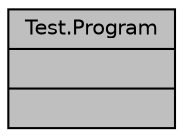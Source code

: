 digraph "Test.Program"
{
 // LATEX_PDF_SIZE
  bgcolor="transparent";
  edge [fontname="Helvetica",fontsize="10",labelfontname="Helvetica",labelfontsize="10"];
  node [fontname="Helvetica",fontsize="10",shape=record];
  Node1 [label="{Test.Program\n||}",height=0.2,width=0.4,color="black", fillcolor="grey75", style="filled", fontcolor="black",tooltip="The test program."];
}
